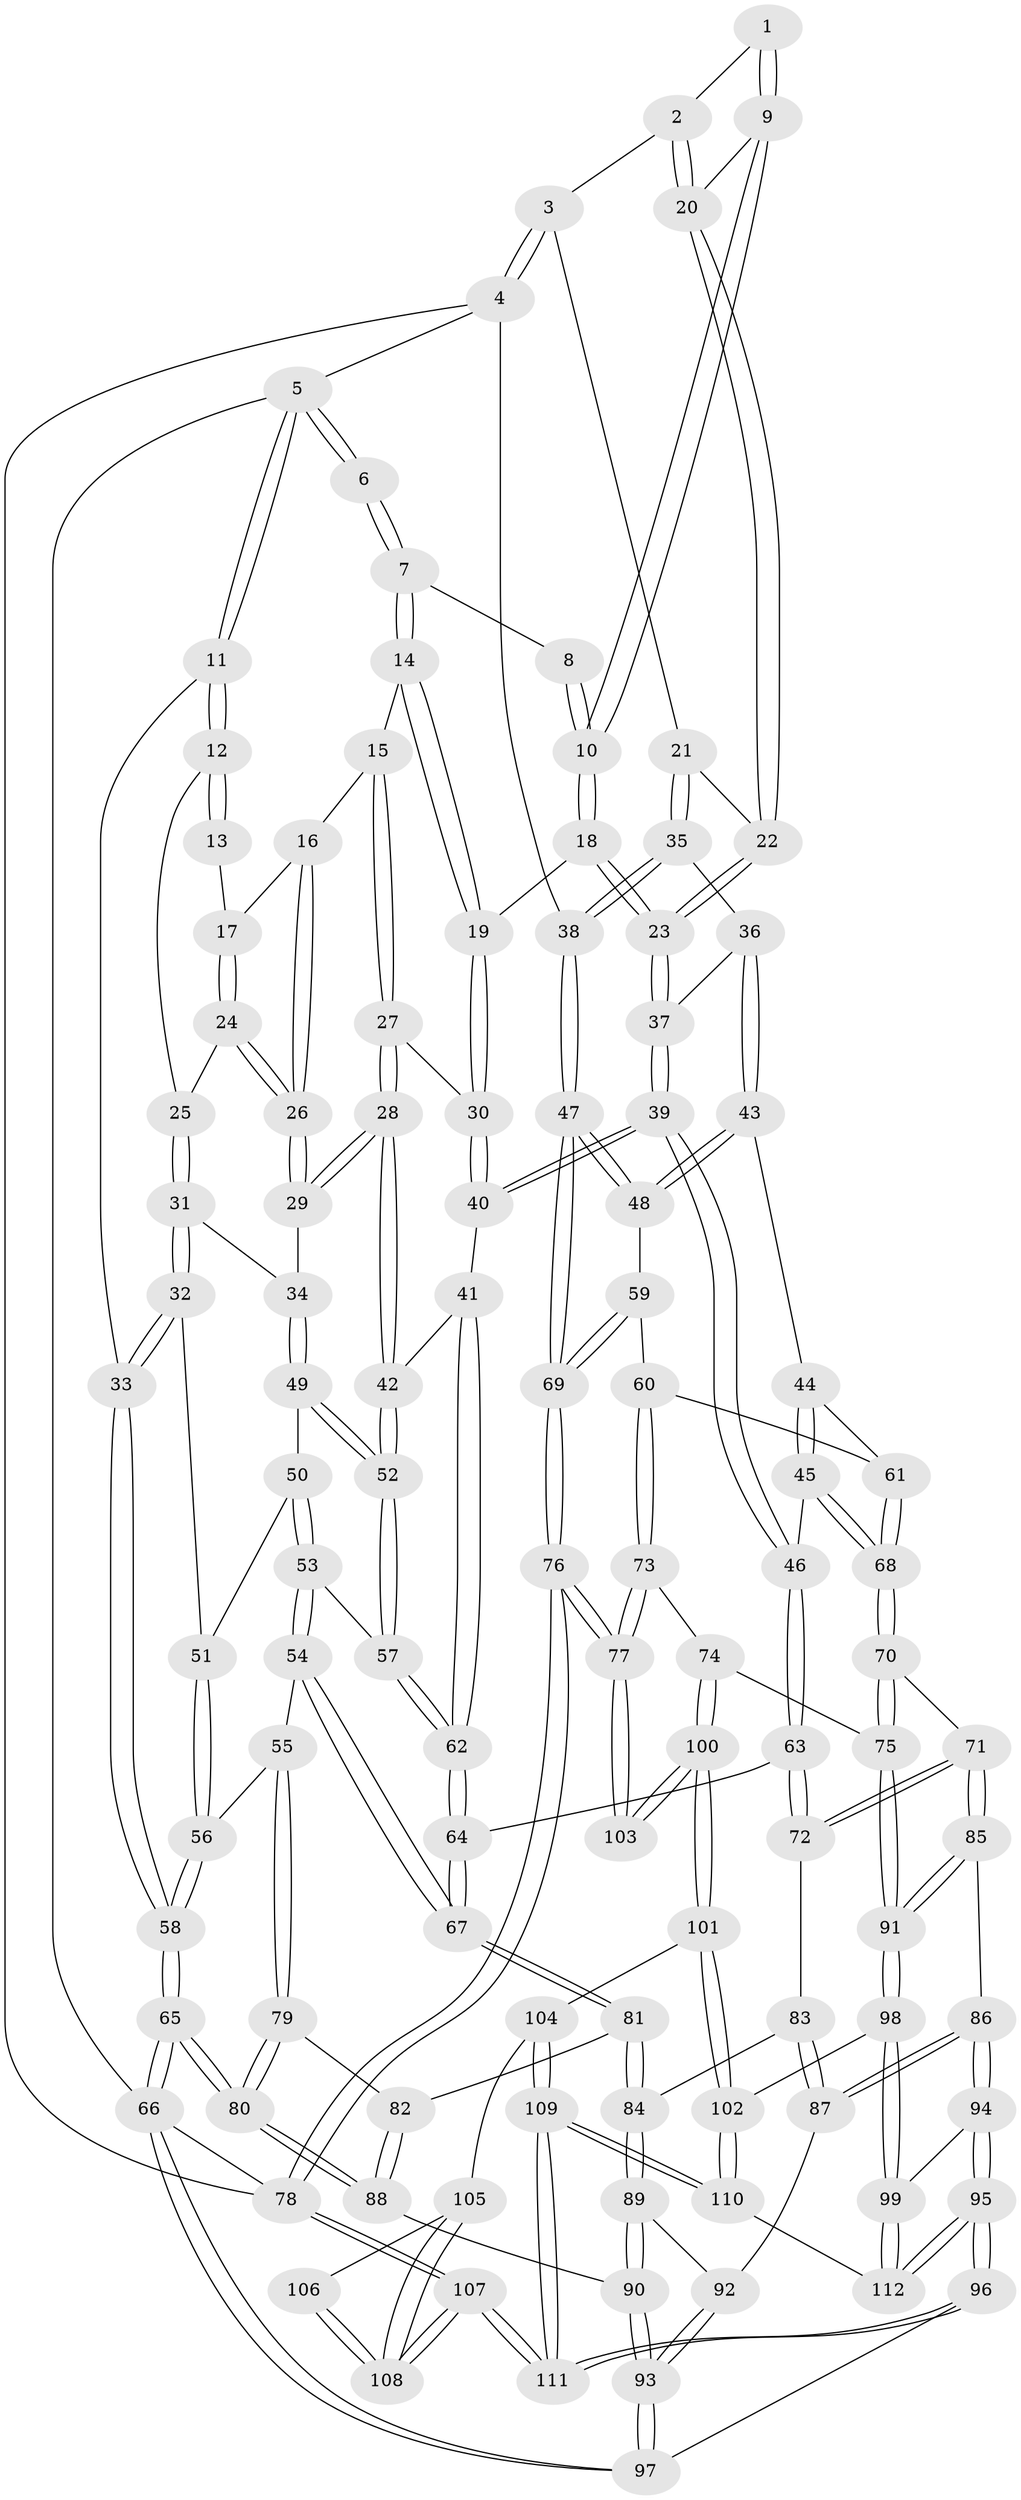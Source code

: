 // coarse degree distribution, {4: 0.42424242424242425, 6: 0.12121212121212122, 8: 0.06060606060606061, 5: 0.12121212121212122, 3: 0.15151515151515152, 2: 0.09090909090909091, 7: 0.030303030303030304}
// Generated by graph-tools (version 1.1) at 2025/21/03/04/25 18:21:19]
// undirected, 112 vertices, 277 edges
graph export_dot {
graph [start="1"]
  node [color=gray90,style=filled];
  1 [pos="+0.6954890587391627+0"];
  2 [pos="+0.969484771158089+0"];
  3 [pos="+0.9745094212915234+0"];
  4 [pos="+1+0"];
  5 [pos="+0+0"];
  6 [pos="+0.21342395817914597+0"];
  7 [pos="+0.5149156623499488+0"];
  8 [pos="+0.5934759337132776+0"];
  9 [pos="+0.7203168754244004+0.05148256561189735"];
  10 [pos="+0.6800877107235842+0.11885652557744213"];
  11 [pos="+0+0.14773710059324172"];
  12 [pos="+0.10243137361308033+0.052757482949967544"];
  13 [pos="+0.20072552222700957+0"];
  14 [pos="+0.4922598807065809+0.035490671384418714"];
  15 [pos="+0.46456930903033905+0.0591541137309822"];
  16 [pos="+0.30211268342753245+0.09219937515411175"];
  17 [pos="+0.23439587162797743+0.0015502878091556613"];
  18 [pos="+0.6716013410634533+0.14770277886987387"];
  19 [pos="+0.5633992315606237+0.12491334684553432"];
  20 [pos="+0.7768198727666087+0.07102077593290815"];
  21 [pos="+0.8433529736819789+0.1369950410265308"];
  22 [pos="+0.7955191417420502+0.1300149778277665"];
  23 [pos="+0.6961895643367262+0.17154987024527563"];
  24 [pos="+0.18120230951732544+0.13514424802176925"];
  25 [pos="+0.13694327927938887+0.1452727562670962"];
  26 [pos="+0.28098442367325643+0.18332078726311019"];
  27 [pos="+0.42336516655816714+0.15400523191218937"];
  28 [pos="+0.32848071564111114+0.2974873670948729"];
  29 [pos="+0.3137470934261104+0.2942106414727279"];
  30 [pos="+0.5315689051925999+0.25549587819761893"];
  31 [pos="+0.10609510141657415+0.1940266196146736"];
  32 [pos="+0+0.265368773464761"];
  33 [pos="+0+0.246449785345783"];
  34 [pos="+0.26407075268648295+0.31307923121208264"];
  35 [pos="+0.9383286908524922+0.23428038870465798"];
  36 [pos="+0.8405988807360557+0.3049920457161943"];
  37 [pos="+0.7014315133144619+0.2136808141584909"];
  38 [pos="+1+0.2148115212875605"];
  39 [pos="+0.5634132918993224+0.4081635184861274"];
  40 [pos="+0.5178705576846604+0.3811088293507116"];
  41 [pos="+0.5133596219047794+0.3805695694156206"];
  42 [pos="+0.35041291131944496+0.3125417522484354"];
  43 [pos="+0.8148037330398137+0.3682490491770466"];
  44 [pos="+0.7507032245202008+0.407179896684624"];
  45 [pos="+0.604568589055582+0.4460481447818836"];
  46 [pos="+0.5763999857490119+0.424750700272843"];
  47 [pos="+1+0.3738847739756827"];
  48 [pos="+0.9056009278657304+0.45877720937719335"];
  49 [pos="+0.20366339692758875+0.3689553880925095"];
  50 [pos="+0.18269789512275034+0.38335349566687743"];
  51 [pos="+0.009019987812466958+0.34184913159708186"];
  52 [pos="+0.311665011082464+0.5124405623300515"];
  53 [pos="+0.17552103575787853+0.43928935960500926"];
  54 [pos="+0.15045407005086245+0.5450252452870828"];
  55 [pos="+0.14725300902812047+0.5470335153009827"];
  56 [pos="+0.062248350393170136+0.5240096425205109"];
  57 [pos="+0.3119482172232161+0.5152268169658522"];
  58 [pos="+0+0.6074490614195446"];
  59 [pos="+0.887384681801599+0.5313440309870033"];
  60 [pos="+0.8739032781643876+0.550381291542406"];
  61 [pos="+0.832749599403695+0.5391373177413771"];
  62 [pos="+0.32478231671896346+0.5636289013763699"];
  63 [pos="+0.4384237006607249+0.596802882249043"];
  64 [pos="+0.32412547798548685+0.5661002804692545"];
  65 [pos="+0+1"];
  66 [pos="+0+1"];
  67 [pos="+0.29729665129982086+0.5923816618908672"];
  68 [pos="+0.6498051479817227+0.5894440930093349"];
  69 [pos="+1+0.5689818063533978"];
  70 [pos="+0.6502322474342864+0.602254706781455"];
  71 [pos="+0.5330622157480762+0.6778170320349476"];
  72 [pos="+0.4513317996712429+0.6312422984519557"];
  73 [pos="+0.8894629561242559+0.6533599423572006"];
  74 [pos="+0.7935374522668979+0.7177776277190322"];
  75 [pos="+0.7043225780462541+0.6779885517705394"];
  76 [pos="+1+0.6950170949443312"];
  77 [pos="+1+0.6996004657060528"];
  78 [pos="+1+1"];
  79 [pos="+0.12807614798005387+0.6067517043748349"];
  80 [pos="+0.024032130811262608+0.775979998922023"];
  81 [pos="+0.29970027124767595+0.6534531603764929"];
  82 [pos="+0.21708805313230897+0.6857718660451827"];
  83 [pos="+0.42360306466434144+0.6616089423585199"];
  84 [pos="+0.31645565759750904+0.6853061519308657"];
  85 [pos="+0.5088716656914821+0.7419188971575014"];
  86 [pos="+0.4687264508481745+0.7654231040270656"];
  87 [pos="+0.4386267597711655+0.7614047237587298"];
  88 [pos="+0.19169214698013223+0.7166781779526087"];
  89 [pos="+0.3172746523749608+0.6900895778397855"];
  90 [pos="+0.2812420873779081+0.794078249291773"];
  91 [pos="+0.6158845742698285+0.8267481856477247"];
  92 [pos="+0.43498810771700114+0.7619672990414827"];
  93 [pos="+0.2718719583356701+0.9261872611312479"];
  94 [pos="+0.4754474801518259+0.8116035072351668"];
  95 [pos="+0.3697668192062385+1"];
  96 [pos="+0.3301005938557179+1"];
  97 [pos="+0.1798750186383216+1"];
  98 [pos="+0.6185961317788596+0.8669560025338174"];
  99 [pos="+0.5830038315513344+0.8939261250914716"];
  100 [pos="+0.8017100373917501+0.7523838445152325"];
  101 [pos="+0.804641458784425+0.791695785420361"];
  102 [pos="+0.667364747800631+0.8870152951645613"];
  103 [pos="+0.9620774875106044+0.7875744511251139"];
  104 [pos="+0.824744489625907+0.8273697697595078"];
  105 [pos="+0.874902196058887+0.838957813941871"];
  106 [pos="+0.9397583309495122+0.8137196490865825"];
  107 [pos="+1+1"];
  108 [pos="+0.9661014159096311+0.9345523952586697"];
  109 [pos="+0.8010811231799384+1"];
  110 [pos="+0.776920745875584+1"];
  111 [pos="+0.8952945902567038+1"];
  112 [pos="+0.5423108015372011+0.9461011716745984"];
  1 -- 2;
  1 -- 9;
  1 -- 9;
  2 -- 3;
  2 -- 20;
  2 -- 20;
  3 -- 4;
  3 -- 4;
  3 -- 21;
  4 -- 5;
  4 -- 38;
  4 -- 78;
  5 -- 6;
  5 -- 6;
  5 -- 11;
  5 -- 11;
  5 -- 66;
  6 -- 7;
  6 -- 7;
  7 -- 8;
  7 -- 14;
  7 -- 14;
  8 -- 10;
  8 -- 10;
  9 -- 10;
  9 -- 10;
  9 -- 20;
  10 -- 18;
  10 -- 18;
  11 -- 12;
  11 -- 12;
  11 -- 33;
  12 -- 13;
  12 -- 13;
  12 -- 25;
  13 -- 17;
  14 -- 15;
  14 -- 19;
  14 -- 19;
  15 -- 16;
  15 -- 27;
  15 -- 27;
  16 -- 17;
  16 -- 26;
  16 -- 26;
  17 -- 24;
  17 -- 24;
  18 -- 19;
  18 -- 23;
  18 -- 23;
  19 -- 30;
  19 -- 30;
  20 -- 22;
  20 -- 22;
  21 -- 22;
  21 -- 35;
  21 -- 35;
  22 -- 23;
  22 -- 23;
  23 -- 37;
  23 -- 37;
  24 -- 25;
  24 -- 26;
  24 -- 26;
  25 -- 31;
  25 -- 31;
  26 -- 29;
  26 -- 29;
  27 -- 28;
  27 -- 28;
  27 -- 30;
  28 -- 29;
  28 -- 29;
  28 -- 42;
  28 -- 42;
  29 -- 34;
  30 -- 40;
  30 -- 40;
  31 -- 32;
  31 -- 32;
  31 -- 34;
  32 -- 33;
  32 -- 33;
  32 -- 51;
  33 -- 58;
  33 -- 58;
  34 -- 49;
  34 -- 49;
  35 -- 36;
  35 -- 38;
  35 -- 38;
  36 -- 37;
  36 -- 43;
  36 -- 43;
  37 -- 39;
  37 -- 39;
  38 -- 47;
  38 -- 47;
  39 -- 40;
  39 -- 40;
  39 -- 46;
  39 -- 46;
  40 -- 41;
  41 -- 42;
  41 -- 62;
  41 -- 62;
  42 -- 52;
  42 -- 52;
  43 -- 44;
  43 -- 48;
  43 -- 48;
  44 -- 45;
  44 -- 45;
  44 -- 61;
  45 -- 46;
  45 -- 68;
  45 -- 68;
  46 -- 63;
  46 -- 63;
  47 -- 48;
  47 -- 48;
  47 -- 69;
  47 -- 69;
  48 -- 59;
  49 -- 50;
  49 -- 52;
  49 -- 52;
  50 -- 51;
  50 -- 53;
  50 -- 53;
  51 -- 56;
  51 -- 56;
  52 -- 57;
  52 -- 57;
  53 -- 54;
  53 -- 54;
  53 -- 57;
  54 -- 55;
  54 -- 67;
  54 -- 67;
  55 -- 56;
  55 -- 79;
  55 -- 79;
  56 -- 58;
  56 -- 58;
  57 -- 62;
  57 -- 62;
  58 -- 65;
  58 -- 65;
  59 -- 60;
  59 -- 69;
  59 -- 69;
  60 -- 61;
  60 -- 73;
  60 -- 73;
  61 -- 68;
  61 -- 68;
  62 -- 64;
  62 -- 64;
  63 -- 64;
  63 -- 72;
  63 -- 72;
  64 -- 67;
  64 -- 67;
  65 -- 66;
  65 -- 66;
  65 -- 80;
  65 -- 80;
  66 -- 97;
  66 -- 97;
  66 -- 78;
  67 -- 81;
  67 -- 81;
  68 -- 70;
  68 -- 70;
  69 -- 76;
  69 -- 76;
  70 -- 71;
  70 -- 75;
  70 -- 75;
  71 -- 72;
  71 -- 72;
  71 -- 85;
  71 -- 85;
  72 -- 83;
  73 -- 74;
  73 -- 77;
  73 -- 77;
  74 -- 75;
  74 -- 100;
  74 -- 100;
  75 -- 91;
  75 -- 91;
  76 -- 77;
  76 -- 77;
  76 -- 78;
  76 -- 78;
  77 -- 103;
  77 -- 103;
  78 -- 107;
  78 -- 107;
  79 -- 80;
  79 -- 80;
  79 -- 82;
  80 -- 88;
  80 -- 88;
  81 -- 82;
  81 -- 84;
  81 -- 84;
  82 -- 88;
  82 -- 88;
  83 -- 84;
  83 -- 87;
  83 -- 87;
  84 -- 89;
  84 -- 89;
  85 -- 86;
  85 -- 91;
  85 -- 91;
  86 -- 87;
  86 -- 87;
  86 -- 94;
  86 -- 94;
  87 -- 92;
  88 -- 90;
  89 -- 90;
  89 -- 90;
  89 -- 92;
  90 -- 93;
  90 -- 93;
  91 -- 98;
  91 -- 98;
  92 -- 93;
  92 -- 93;
  93 -- 97;
  93 -- 97;
  94 -- 95;
  94 -- 95;
  94 -- 99;
  95 -- 96;
  95 -- 96;
  95 -- 112;
  95 -- 112;
  96 -- 97;
  96 -- 111;
  96 -- 111;
  98 -- 99;
  98 -- 99;
  98 -- 102;
  99 -- 112;
  99 -- 112;
  100 -- 101;
  100 -- 101;
  100 -- 103;
  100 -- 103;
  101 -- 102;
  101 -- 102;
  101 -- 104;
  102 -- 110;
  102 -- 110;
  104 -- 105;
  104 -- 109;
  104 -- 109;
  105 -- 106;
  105 -- 108;
  105 -- 108;
  106 -- 108;
  106 -- 108;
  107 -- 108;
  107 -- 108;
  107 -- 111;
  107 -- 111;
  109 -- 110;
  109 -- 110;
  109 -- 111;
  109 -- 111;
  110 -- 112;
}
